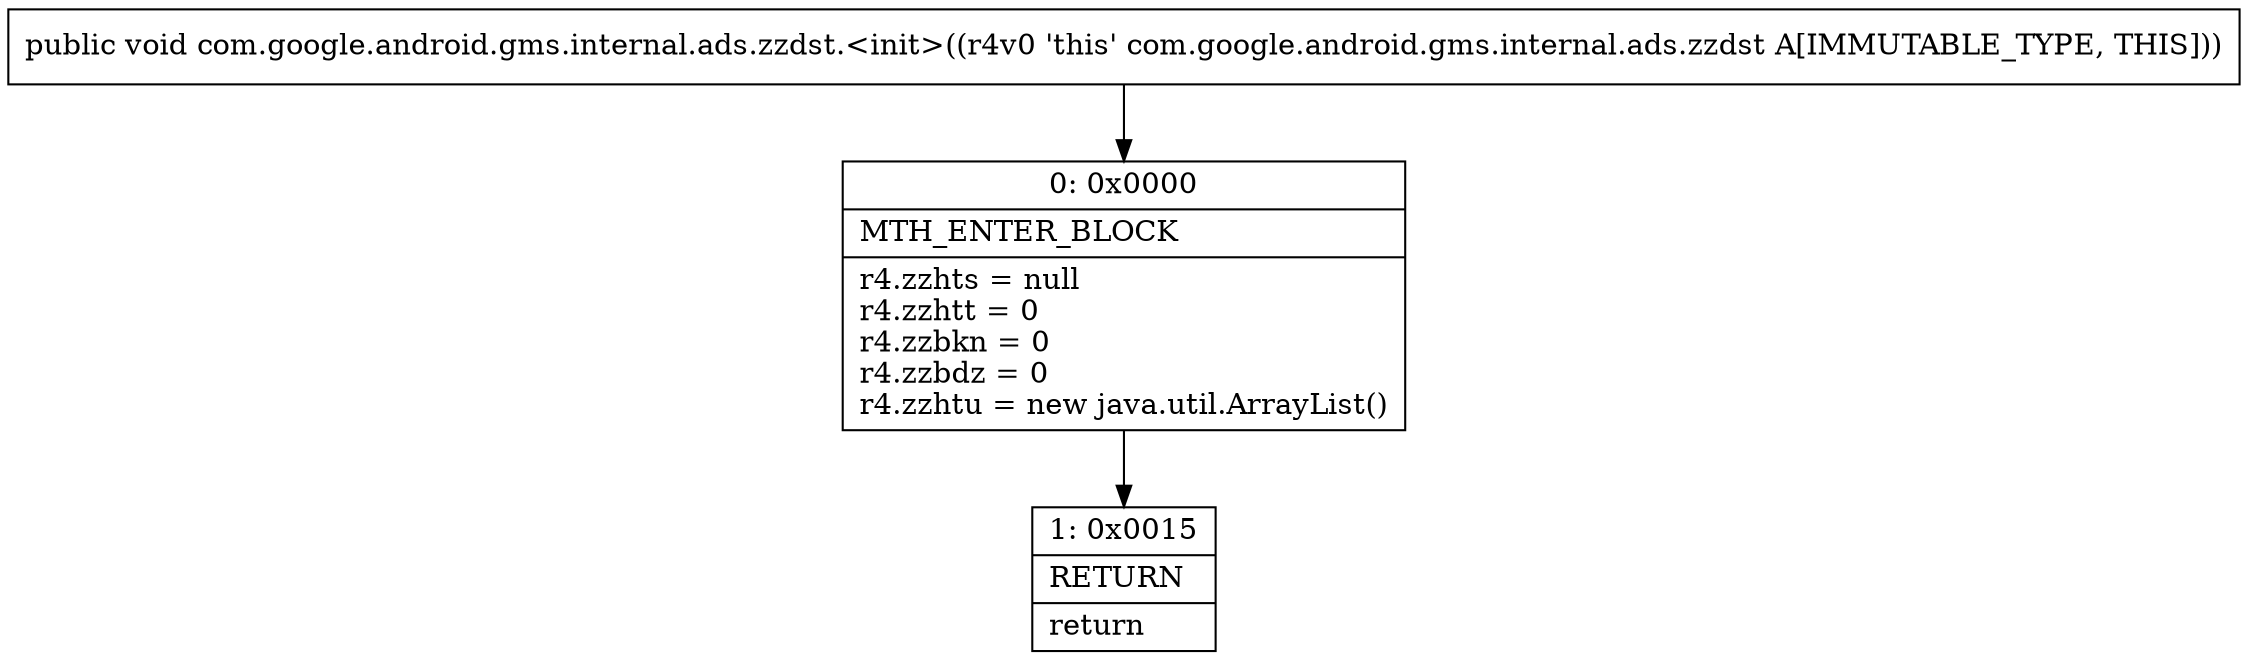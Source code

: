 digraph "CFG forcom.google.android.gms.internal.ads.zzdst.\<init\>()V" {
Node_0 [shape=record,label="{0\:\ 0x0000|MTH_ENTER_BLOCK\l|r4.zzhts = null\lr4.zzhtt = 0\lr4.zzbkn = 0\lr4.zzbdz = 0\lr4.zzhtu = new java.util.ArrayList()\l}"];
Node_1 [shape=record,label="{1\:\ 0x0015|RETURN\l|return\l}"];
MethodNode[shape=record,label="{public void com.google.android.gms.internal.ads.zzdst.\<init\>((r4v0 'this' com.google.android.gms.internal.ads.zzdst A[IMMUTABLE_TYPE, THIS])) }"];
MethodNode -> Node_0;
Node_0 -> Node_1;
}

